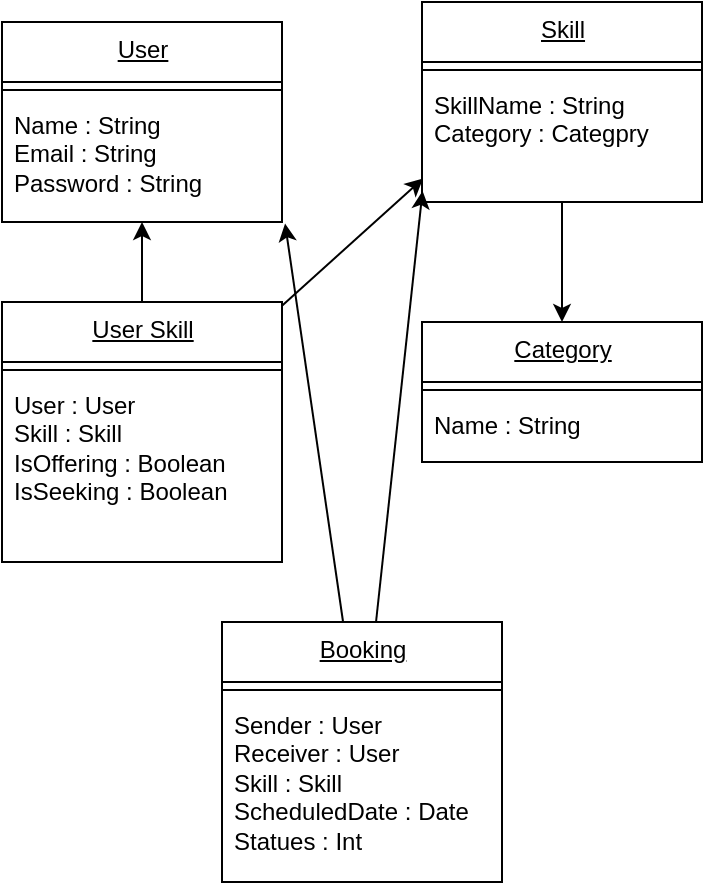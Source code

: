 <mxfile>
    <diagram id="0RqldikbIZ322t0mSE2B" name="Page-1">
        <mxGraphModel dx="796" dy="298" grid="1" gridSize="10" guides="1" tooltips="1" connect="1" arrows="1" fold="1" page="1" pageScale="1" pageWidth="850" pageHeight="1100" math="0" shadow="0">
            <root>
                <mxCell id="0"/>
                <mxCell id="1" parent="0"/>
                <mxCell id="2" value="User" style="swimlane;fontStyle=4;align=center;verticalAlign=top;childLayout=stackLayout;horizontal=1;startSize=30;horizontalStack=0;resizeParent=1;resizeParentMax=0;resizeLast=0;collapsible=0;marginBottom=0;html=1;" vertex="1" parent="1">
                    <mxGeometry x="110" y="50" width="140" height="100" as="geometry"/>
                </mxCell>
                <mxCell id="4" value="" style="line;strokeWidth=1;fillColor=none;align=left;verticalAlign=middle;spacingTop=-1;spacingLeft=3;spacingRight=3;rotatable=0;labelPosition=right;points=[];portConstraint=eastwest;" vertex="1" parent="2">
                    <mxGeometry y="30" width="140" height="8" as="geometry"/>
                </mxCell>
                <mxCell id="5" value="Name : String&lt;br&gt;Email : String&lt;br&gt;Password : String&lt;br&gt;" style="html=1;strokeColor=none;fillColor=none;align=left;verticalAlign=top;spacingLeft=4;spacingRight=4;rotatable=0;points=[[0,0.5],[1,0.5]];resizeWidth=1;" vertex="1" parent="2">
                    <mxGeometry y="38" width="140" height="62" as="geometry"/>
                </mxCell>
                <mxCell id="8" value="Skill" style="swimlane;fontStyle=4;align=center;verticalAlign=top;childLayout=stackLayout;horizontal=1;startSize=30;horizontalStack=0;resizeParent=1;resizeParentMax=0;resizeLast=0;collapsible=0;marginBottom=0;html=1;" vertex="1" parent="1">
                    <mxGeometry x="320" y="40" width="140" height="100" as="geometry"/>
                </mxCell>
                <mxCell id="9" value="" style="line;strokeWidth=1;fillColor=none;align=left;verticalAlign=middle;spacingTop=-1;spacingLeft=3;spacingRight=3;rotatable=0;labelPosition=right;points=[];portConstraint=eastwest;" vertex="1" parent="8">
                    <mxGeometry y="30" width="140" height="8" as="geometry"/>
                </mxCell>
                <mxCell id="10" value="SkillName : String&lt;br&gt;Category : Categpry" style="html=1;strokeColor=none;fillColor=none;align=left;verticalAlign=top;spacingLeft=4;spacingRight=4;rotatable=0;points=[[0,0.5],[1,0.5]];resizeWidth=1;" vertex="1" parent="8">
                    <mxGeometry y="38" width="140" height="62" as="geometry"/>
                </mxCell>
                <mxCell id="15" style="edgeStyle=none;html=1;" edge="1" parent="1" source="11" target="5">
                    <mxGeometry relative="1" as="geometry"/>
                </mxCell>
                <mxCell id="16" style="edgeStyle=none;html=1;entryX=0.004;entryY=0.81;entryDx=0;entryDy=0;entryPerimeter=0;" edge="1" parent="1" source="11" target="10">
                    <mxGeometry relative="1" as="geometry"/>
                </mxCell>
                <mxCell id="11" value="User Skill" style="swimlane;fontStyle=4;align=center;verticalAlign=top;childLayout=stackLayout;horizontal=1;startSize=30;horizontalStack=0;resizeParent=1;resizeParentMax=0;resizeLast=0;collapsible=0;marginBottom=0;html=1;" vertex="1" parent="1">
                    <mxGeometry x="110" y="190" width="140" height="130" as="geometry"/>
                </mxCell>
                <mxCell id="12" value="" style="line;strokeWidth=1;fillColor=none;align=left;verticalAlign=middle;spacingTop=-1;spacingLeft=3;spacingRight=3;rotatable=0;labelPosition=right;points=[];portConstraint=eastwest;" vertex="1" parent="11">
                    <mxGeometry y="30" width="140" height="8" as="geometry"/>
                </mxCell>
                <mxCell id="13" value="User : User&lt;br&gt;Skill : Skill&lt;br&gt;IsOffering : Boolean&lt;br&gt;IsSeeking : Boolean" style="html=1;strokeColor=none;fillColor=none;align=left;verticalAlign=top;spacingLeft=4;spacingRight=4;rotatable=0;points=[[0,0.5],[1,0.5]];resizeWidth=1;" vertex="1" parent="11">
                    <mxGeometry y="38" width="140" height="92" as="geometry"/>
                </mxCell>
                <mxCell id="17" value="Category" style="swimlane;fontStyle=4;align=center;verticalAlign=top;childLayout=stackLayout;horizontal=1;startSize=30;horizontalStack=0;resizeParent=1;resizeParentMax=0;resizeLast=0;collapsible=0;marginBottom=0;html=1;" vertex="1" parent="1">
                    <mxGeometry x="320" y="200" width="140" height="70" as="geometry"/>
                </mxCell>
                <mxCell id="18" value="" style="line;strokeWidth=1;fillColor=none;align=left;verticalAlign=middle;spacingTop=-1;spacingLeft=3;spacingRight=3;rotatable=0;labelPosition=right;points=[];portConstraint=eastwest;" vertex="1" parent="17">
                    <mxGeometry y="30" width="140" height="8" as="geometry"/>
                </mxCell>
                <mxCell id="19" value="Name : String" style="html=1;strokeColor=none;fillColor=none;align=left;verticalAlign=top;spacingLeft=4;spacingRight=4;rotatable=0;points=[[0,0.5],[1,0.5]];resizeWidth=1;" vertex="1" parent="17">
                    <mxGeometry y="38" width="140" height="32" as="geometry"/>
                </mxCell>
                <mxCell id="20" style="edgeStyle=none;html=1;" edge="1" parent="1" source="10" target="17">
                    <mxGeometry relative="1" as="geometry"/>
                </mxCell>
                <mxCell id="24" style="edgeStyle=none;html=1;entryX=1.011;entryY=1.012;entryDx=0;entryDy=0;entryPerimeter=0;" edge="1" parent="1" source="21" target="5">
                    <mxGeometry relative="1" as="geometry"/>
                </mxCell>
                <mxCell id="25" style="edgeStyle=none;html=1;entryX=0.002;entryY=0.911;entryDx=0;entryDy=0;entryPerimeter=0;" edge="1" parent="1" source="21" target="10">
                    <mxGeometry relative="1" as="geometry"/>
                </mxCell>
                <mxCell id="21" value="Booking" style="swimlane;fontStyle=4;align=center;verticalAlign=top;childLayout=stackLayout;horizontal=1;startSize=30;horizontalStack=0;resizeParent=1;resizeParentMax=0;resizeLast=0;collapsible=0;marginBottom=0;html=1;" vertex="1" parent="1">
                    <mxGeometry x="220" y="350" width="140" height="130" as="geometry"/>
                </mxCell>
                <mxCell id="22" value="" style="line;strokeWidth=1;fillColor=none;align=left;verticalAlign=middle;spacingTop=-1;spacingLeft=3;spacingRight=3;rotatable=0;labelPosition=right;points=[];portConstraint=eastwest;" vertex="1" parent="21">
                    <mxGeometry y="30" width="140" height="8" as="geometry"/>
                </mxCell>
                <mxCell id="23" value="Sender : User&lt;br&gt;Receiver : User&lt;br&gt;Skill : Skill&lt;br&gt;ScheduledDate : Date&lt;br&gt;Statues : Int" style="html=1;strokeColor=none;fillColor=none;align=left;verticalAlign=top;spacingLeft=4;spacingRight=4;rotatable=0;points=[[0,0.5],[1,0.5]];resizeWidth=1;" vertex="1" parent="21">
                    <mxGeometry y="38" width="140" height="92" as="geometry"/>
                </mxCell>
            </root>
        </mxGraphModel>
    </diagram>
</mxfile>